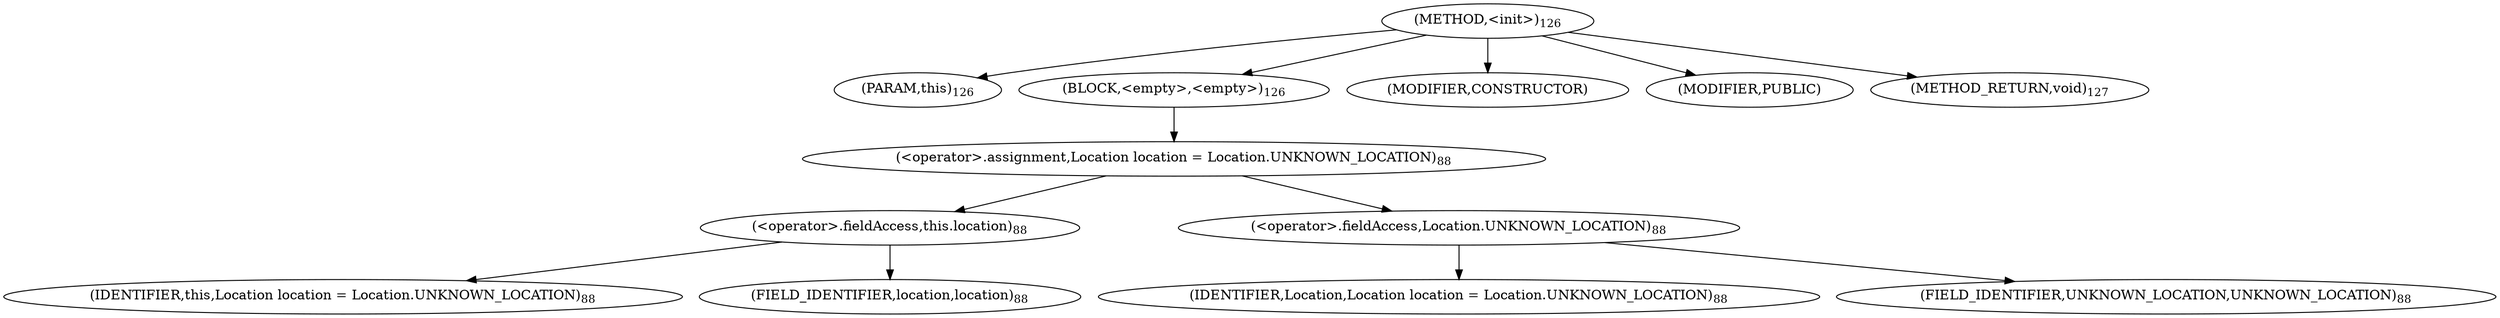 digraph "&lt;init&gt;" {  
"101" [label = <(METHOD,&lt;init&gt;)<SUB>126</SUB>> ]
"102" [label = <(PARAM,this)<SUB>126</SUB>> ]
"103" [label = <(BLOCK,&lt;empty&gt;,&lt;empty&gt;)<SUB>126</SUB>> ]
"104" [label = <(&lt;operator&gt;.assignment,Location location = Location.UNKNOWN_LOCATION)<SUB>88</SUB>> ]
"105" [label = <(&lt;operator&gt;.fieldAccess,this.location)<SUB>88</SUB>> ]
"106" [label = <(IDENTIFIER,this,Location location = Location.UNKNOWN_LOCATION)<SUB>88</SUB>> ]
"107" [label = <(FIELD_IDENTIFIER,location,location)<SUB>88</SUB>> ]
"108" [label = <(&lt;operator&gt;.fieldAccess,Location.UNKNOWN_LOCATION)<SUB>88</SUB>> ]
"109" [label = <(IDENTIFIER,Location,Location location = Location.UNKNOWN_LOCATION)<SUB>88</SUB>> ]
"110" [label = <(FIELD_IDENTIFIER,UNKNOWN_LOCATION,UNKNOWN_LOCATION)<SUB>88</SUB>> ]
"111" [label = <(MODIFIER,CONSTRUCTOR)> ]
"112" [label = <(MODIFIER,PUBLIC)> ]
"113" [label = <(METHOD_RETURN,void)<SUB>127</SUB>> ]
  "101" -> "102" 
  "101" -> "103" 
  "101" -> "111" 
  "101" -> "112" 
  "101" -> "113" 
  "103" -> "104" 
  "104" -> "105" 
  "104" -> "108" 
  "105" -> "106" 
  "105" -> "107" 
  "108" -> "109" 
  "108" -> "110" 
}
